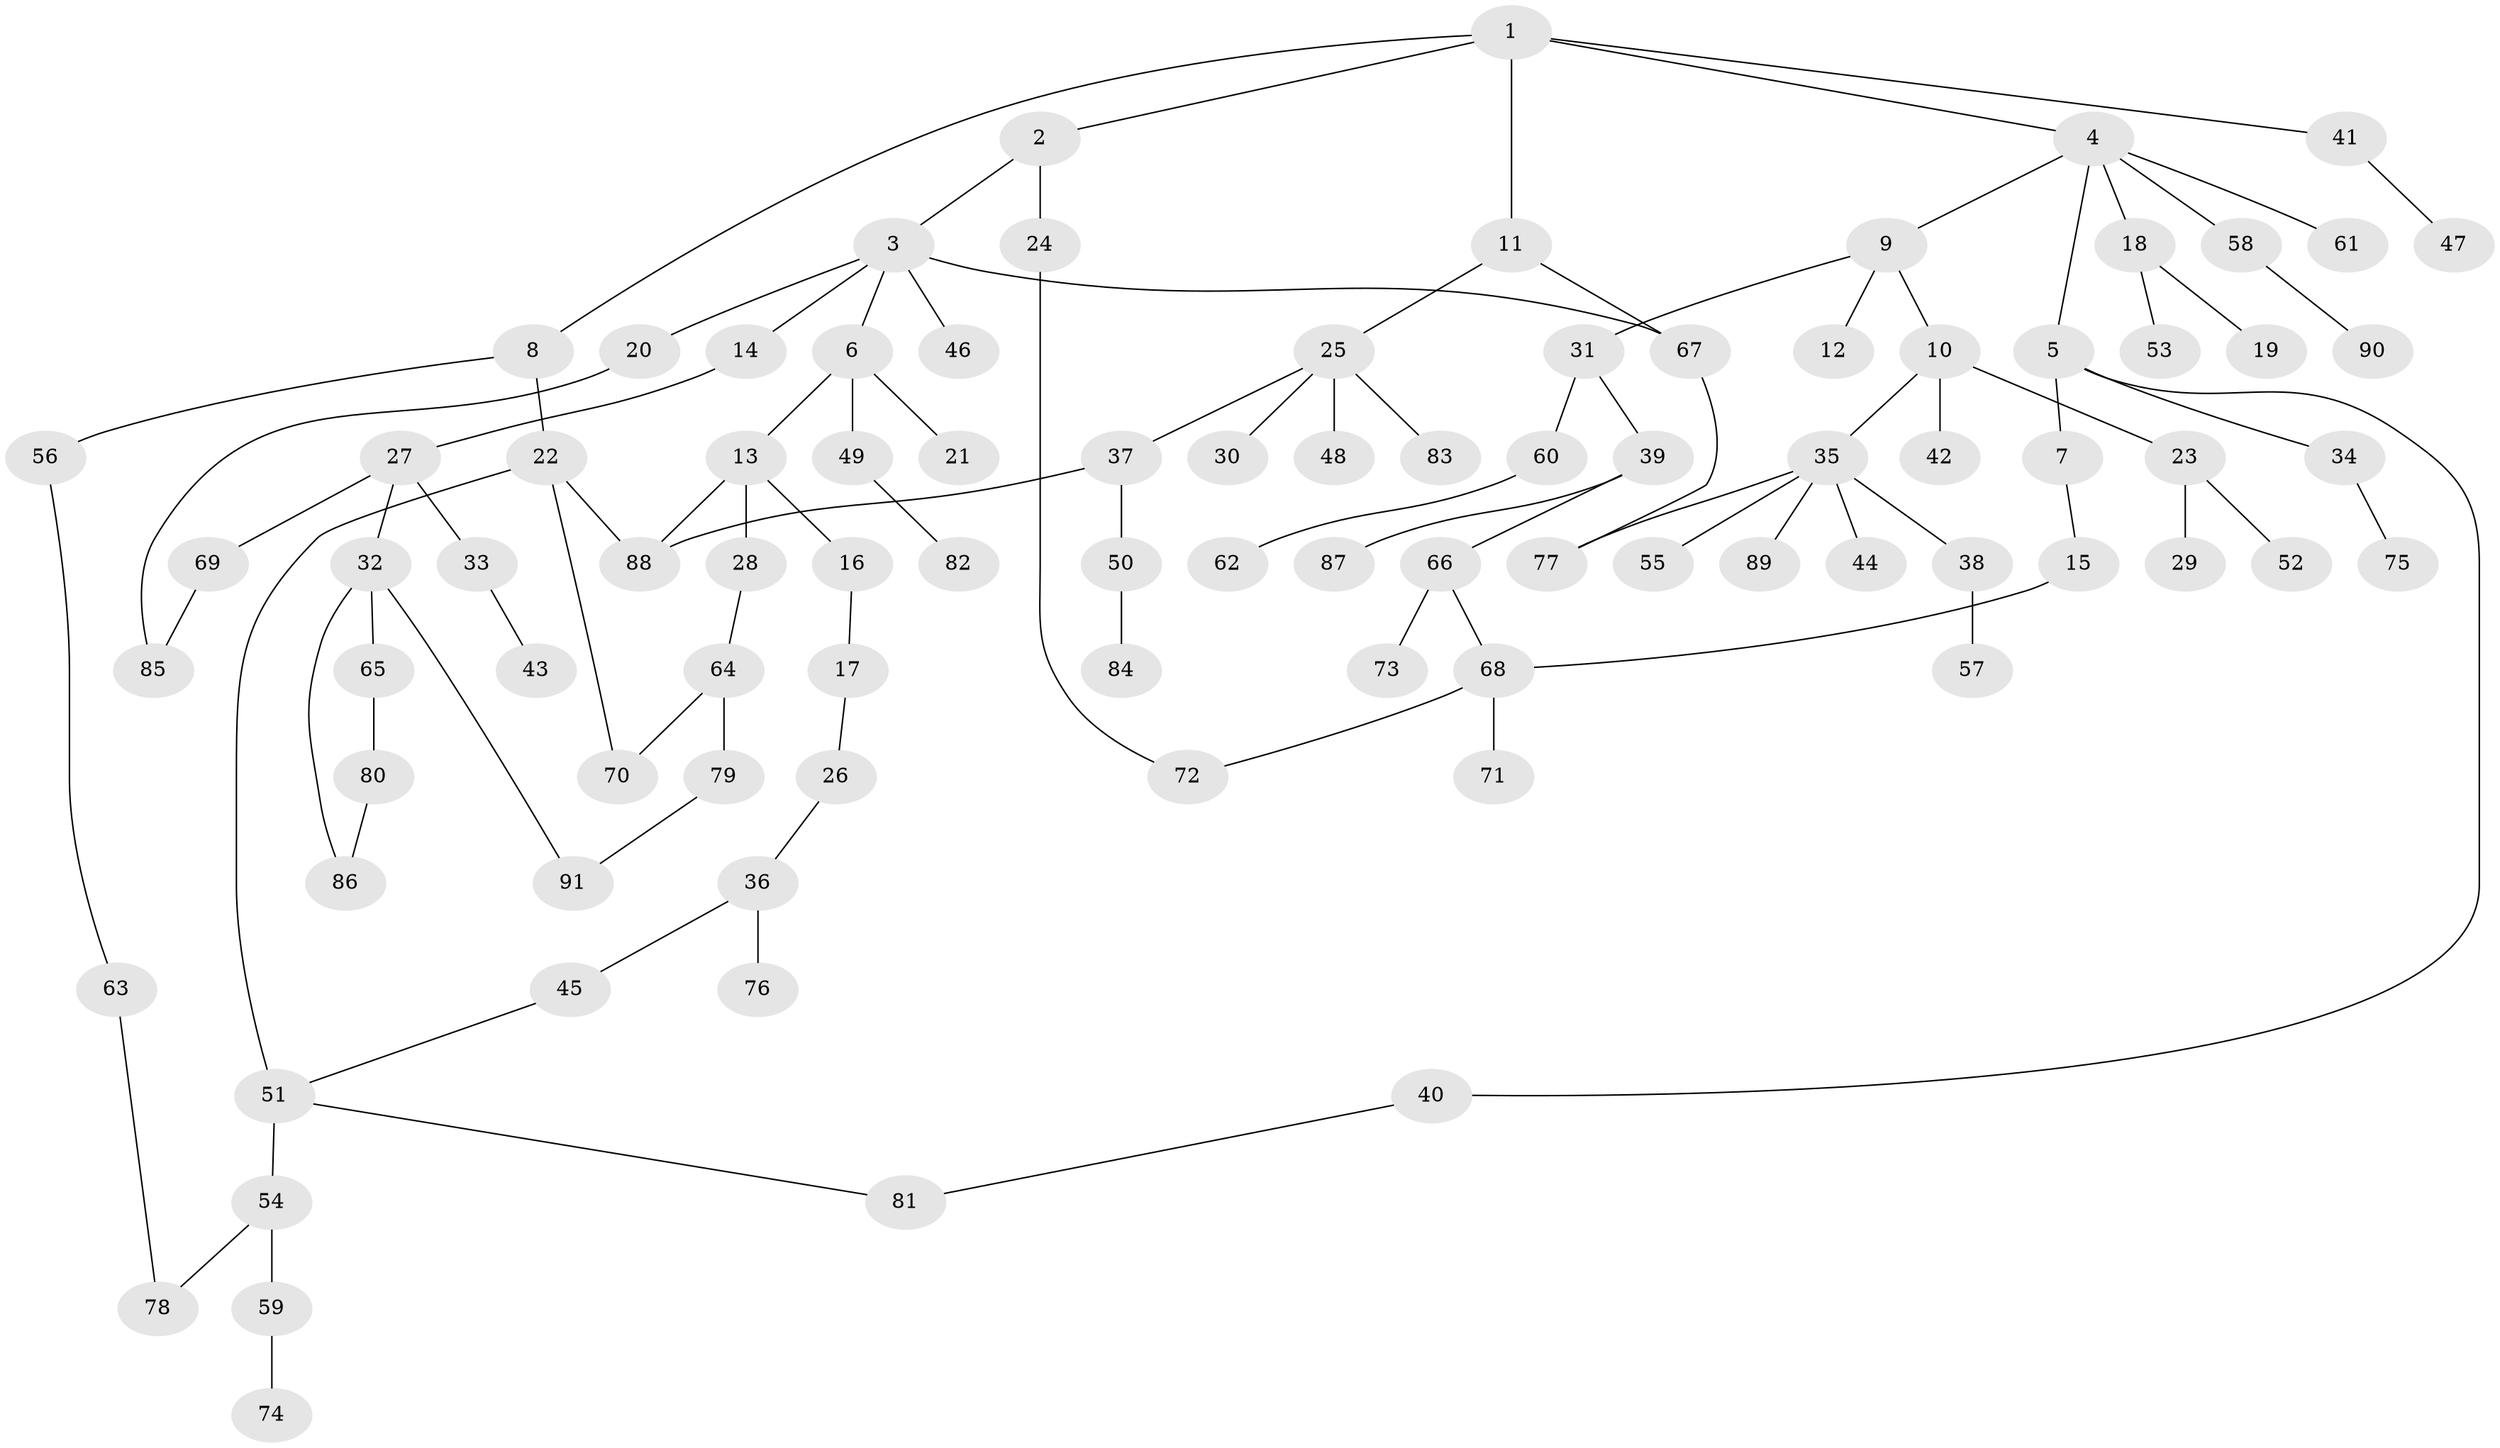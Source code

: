 // Generated by graph-tools (version 1.1) at 2025/41/03/09/25 04:41:21]
// undirected, 91 vertices, 103 edges
graph export_dot {
graph [start="1"]
  node [color=gray90,style=filled];
  1;
  2;
  3;
  4;
  5;
  6;
  7;
  8;
  9;
  10;
  11;
  12;
  13;
  14;
  15;
  16;
  17;
  18;
  19;
  20;
  21;
  22;
  23;
  24;
  25;
  26;
  27;
  28;
  29;
  30;
  31;
  32;
  33;
  34;
  35;
  36;
  37;
  38;
  39;
  40;
  41;
  42;
  43;
  44;
  45;
  46;
  47;
  48;
  49;
  50;
  51;
  52;
  53;
  54;
  55;
  56;
  57;
  58;
  59;
  60;
  61;
  62;
  63;
  64;
  65;
  66;
  67;
  68;
  69;
  70;
  71;
  72;
  73;
  74;
  75;
  76;
  77;
  78;
  79;
  80;
  81;
  82;
  83;
  84;
  85;
  86;
  87;
  88;
  89;
  90;
  91;
  1 -- 2;
  1 -- 4;
  1 -- 8;
  1 -- 11;
  1 -- 41;
  2 -- 3;
  2 -- 24;
  3 -- 6;
  3 -- 14;
  3 -- 20;
  3 -- 46;
  3 -- 67;
  4 -- 5;
  4 -- 9;
  4 -- 18;
  4 -- 58;
  4 -- 61;
  5 -- 7;
  5 -- 34;
  5 -- 40;
  6 -- 13;
  6 -- 21;
  6 -- 49;
  7 -- 15;
  8 -- 22;
  8 -- 56;
  9 -- 10;
  9 -- 12;
  9 -- 31;
  10 -- 23;
  10 -- 35;
  10 -- 42;
  11 -- 25;
  11 -- 67;
  13 -- 16;
  13 -- 28;
  13 -- 88;
  14 -- 27;
  15 -- 68;
  16 -- 17;
  17 -- 26;
  18 -- 19;
  18 -- 53;
  20 -- 85;
  22 -- 70;
  22 -- 88;
  22 -- 51;
  23 -- 29;
  23 -- 52;
  24 -- 72;
  25 -- 30;
  25 -- 37;
  25 -- 48;
  25 -- 83;
  26 -- 36;
  27 -- 32;
  27 -- 33;
  27 -- 69;
  28 -- 64;
  31 -- 39;
  31 -- 60;
  32 -- 65;
  32 -- 91;
  32 -- 86;
  33 -- 43;
  34 -- 75;
  35 -- 38;
  35 -- 44;
  35 -- 55;
  35 -- 77;
  35 -- 89;
  36 -- 45;
  36 -- 76;
  37 -- 50;
  37 -- 88;
  38 -- 57;
  39 -- 66;
  39 -- 87;
  40 -- 81;
  41 -- 47;
  45 -- 51;
  49 -- 82;
  50 -- 84;
  51 -- 54;
  51 -- 81;
  54 -- 59;
  54 -- 78;
  56 -- 63;
  58 -- 90;
  59 -- 74;
  60 -- 62;
  63 -- 78;
  64 -- 79;
  64 -- 70;
  65 -- 80;
  66 -- 68;
  66 -- 73;
  67 -- 77;
  68 -- 71;
  68 -- 72;
  69 -- 85;
  79 -- 91;
  80 -- 86;
}
